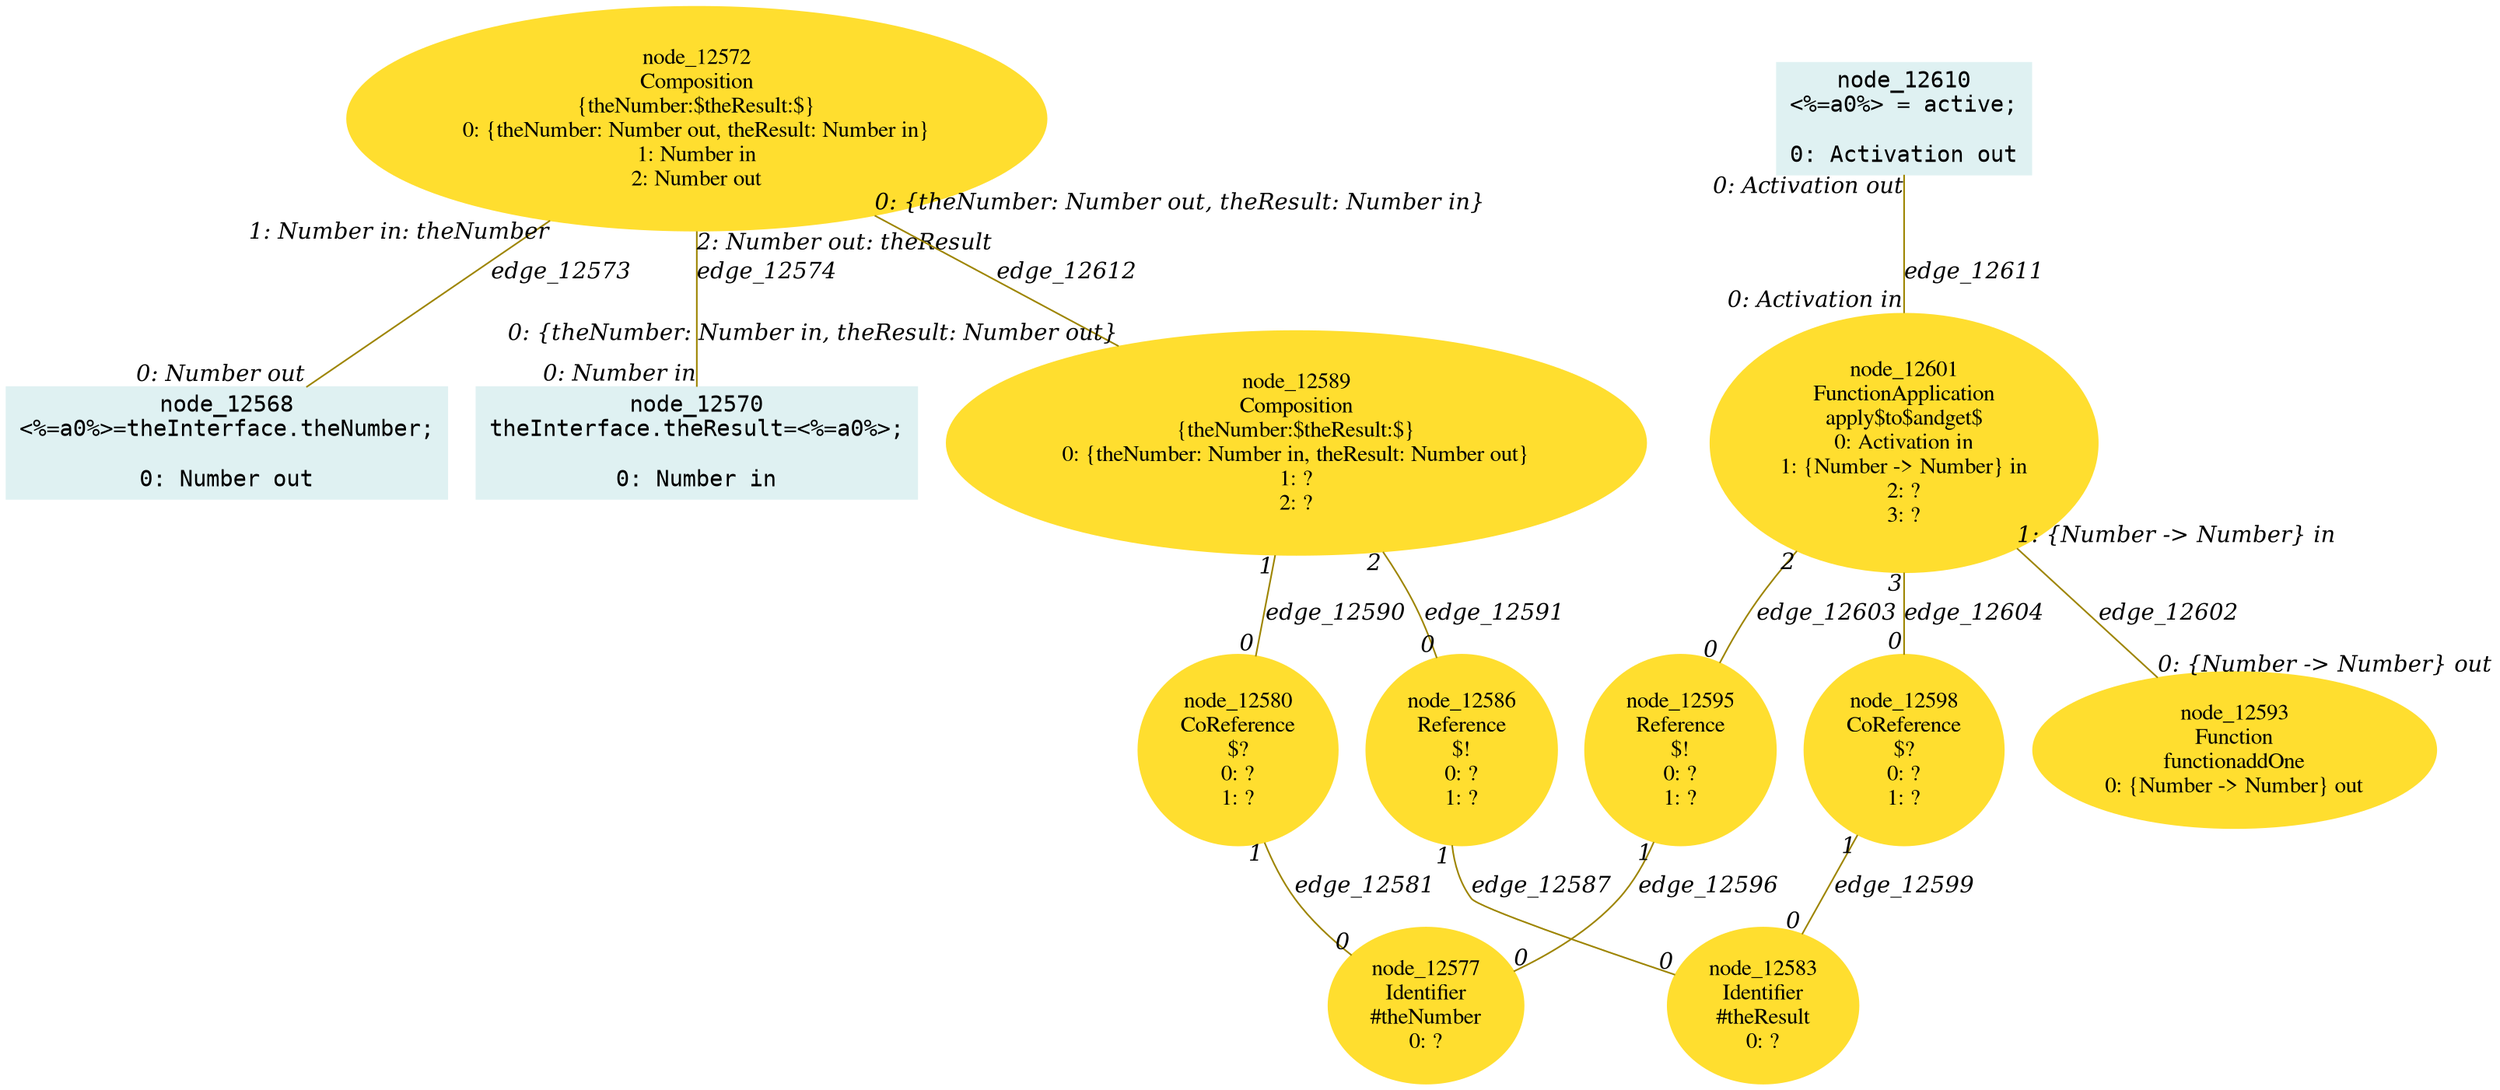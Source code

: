 digraph g{node_12568 [shape="box", style="filled", color="#dff1f2", fontname="Courier", label="node_12568
<%=a0%>=theInterface.theNumber;

0: Number out" ]
node_12570 [shape="box", style="filled", color="#dff1f2", fontname="Courier", label="node_12570
theInterface.theResult=<%=a0%>;

0: Number in" ]
node_12572 [shape="ellipse", style="filled", color="#ffde2f", fontname="Times", label="node_12572
Composition
{theNumber:$theResult:$}
0: {theNumber: Number out, theResult: Number in}
1: Number in
2: Number out" ]
node_12577 [shape="ellipse", style="filled", color="#ffde2f", fontname="Times", label="node_12577
Identifier
#theNumber
0: ?" ]
node_12580 [shape="ellipse", style="filled", color="#ffde2f", fontname="Times", label="node_12580
CoReference
$?
0: ?
1: ?" ]
node_12583 [shape="ellipse", style="filled", color="#ffde2f", fontname="Times", label="node_12583
Identifier
#theResult
0: ?" ]
node_12586 [shape="ellipse", style="filled", color="#ffde2f", fontname="Times", label="node_12586
Reference
$!
0: ?
1: ?" ]
node_12589 [shape="ellipse", style="filled", color="#ffde2f", fontname="Times", label="node_12589
Composition
{theNumber:$theResult:$}
0: {theNumber: Number in, theResult: Number out}
1: ?
2: ?" ]
node_12593 [shape="ellipse", style="filled", color="#ffde2f", fontname="Times", label="node_12593
Function
functionaddOne
0: {Number -> Number} out" ]
node_12595 [shape="ellipse", style="filled", color="#ffde2f", fontname="Times", label="node_12595
Reference
$!
0: ?
1: ?" ]
node_12598 [shape="ellipse", style="filled", color="#ffde2f", fontname="Times", label="node_12598
CoReference
$?
0: ?
1: ?" ]
node_12601 [shape="ellipse", style="filled", color="#ffde2f", fontname="Times", label="node_12601
FunctionApplication
apply$to$andget$
0: Activation in
1: {Number -> Number} in
2: ?
3: ?" ]
node_12610 [shape="box", style="filled", color="#dff1f2", fontname="Courier", label="node_12610
<%=a0%> = active;

0: Activation out" ]
node_12572 -> node_12568 [dir=none, arrowHead=none, fontname="Times-Italic", arrowsize=1, color="#9d8400", label="edge_12573",  headlabel="0: Number out", taillabel="1: Number in: theNumber" ]
node_12572 -> node_12570 [dir=none, arrowHead=none, fontname="Times-Italic", arrowsize=1, color="#9d8400", label="edge_12574",  headlabel="0: Number in", taillabel="2: Number out: theResult" ]
node_12580 -> node_12577 [dir=none, arrowHead=none, fontname="Times-Italic", arrowsize=1, color="#9d8400", label="edge_12581",  headlabel="0", taillabel="1" ]
node_12586 -> node_12583 [dir=none, arrowHead=none, fontname="Times-Italic", arrowsize=1, color="#9d8400", label="edge_12587",  headlabel="0", taillabel="1" ]
node_12589 -> node_12580 [dir=none, arrowHead=none, fontname="Times-Italic", arrowsize=1, color="#9d8400", label="edge_12590",  headlabel="0", taillabel="1" ]
node_12589 -> node_12586 [dir=none, arrowHead=none, fontname="Times-Italic", arrowsize=1, color="#9d8400", label="edge_12591",  headlabel="0", taillabel="2" ]
node_12595 -> node_12577 [dir=none, arrowHead=none, fontname="Times-Italic", arrowsize=1, color="#9d8400", label="edge_12596",  headlabel="0", taillabel="1" ]
node_12598 -> node_12583 [dir=none, arrowHead=none, fontname="Times-Italic", arrowsize=1, color="#9d8400", label="edge_12599",  headlabel="0", taillabel="1" ]
node_12601 -> node_12593 [dir=none, arrowHead=none, fontname="Times-Italic", arrowsize=1, color="#9d8400", label="edge_12602",  headlabel="0: {Number -> Number} out", taillabel="1: {Number -> Number} in" ]
node_12601 -> node_12595 [dir=none, arrowHead=none, fontname="Times-Italic", arrowsize=1, color="#9d8400", label="edge_12603",  headlabel="0", taillabel="2" ]
node_12601 -> node_12598 [dir=none, arrowHead=none, fontname="Times-Italic", arrowsize=1, color="#9d8400", label="edge_12604",  headlabel="0", taillabel="3" ]
node_12610 -> node_12601 [dir=none, arrowHead=none, fontname="Times-Italic", arrowsize=1, color="#9d8400", label="edge_12611",  headlabel="0: Activation in", taillabel="0: Activation out" ]
node_12572 -> node_12589 [dir=none, arrowHead=none, fontname="Times-Italic", arrowsize=1, color="#9d8400", label="edge_12612",  headlabel="0: {theNumber: Number in, theResult: Number out}", taillabel="0: {theNumber: Number out, theResult: Number in}" ]
}